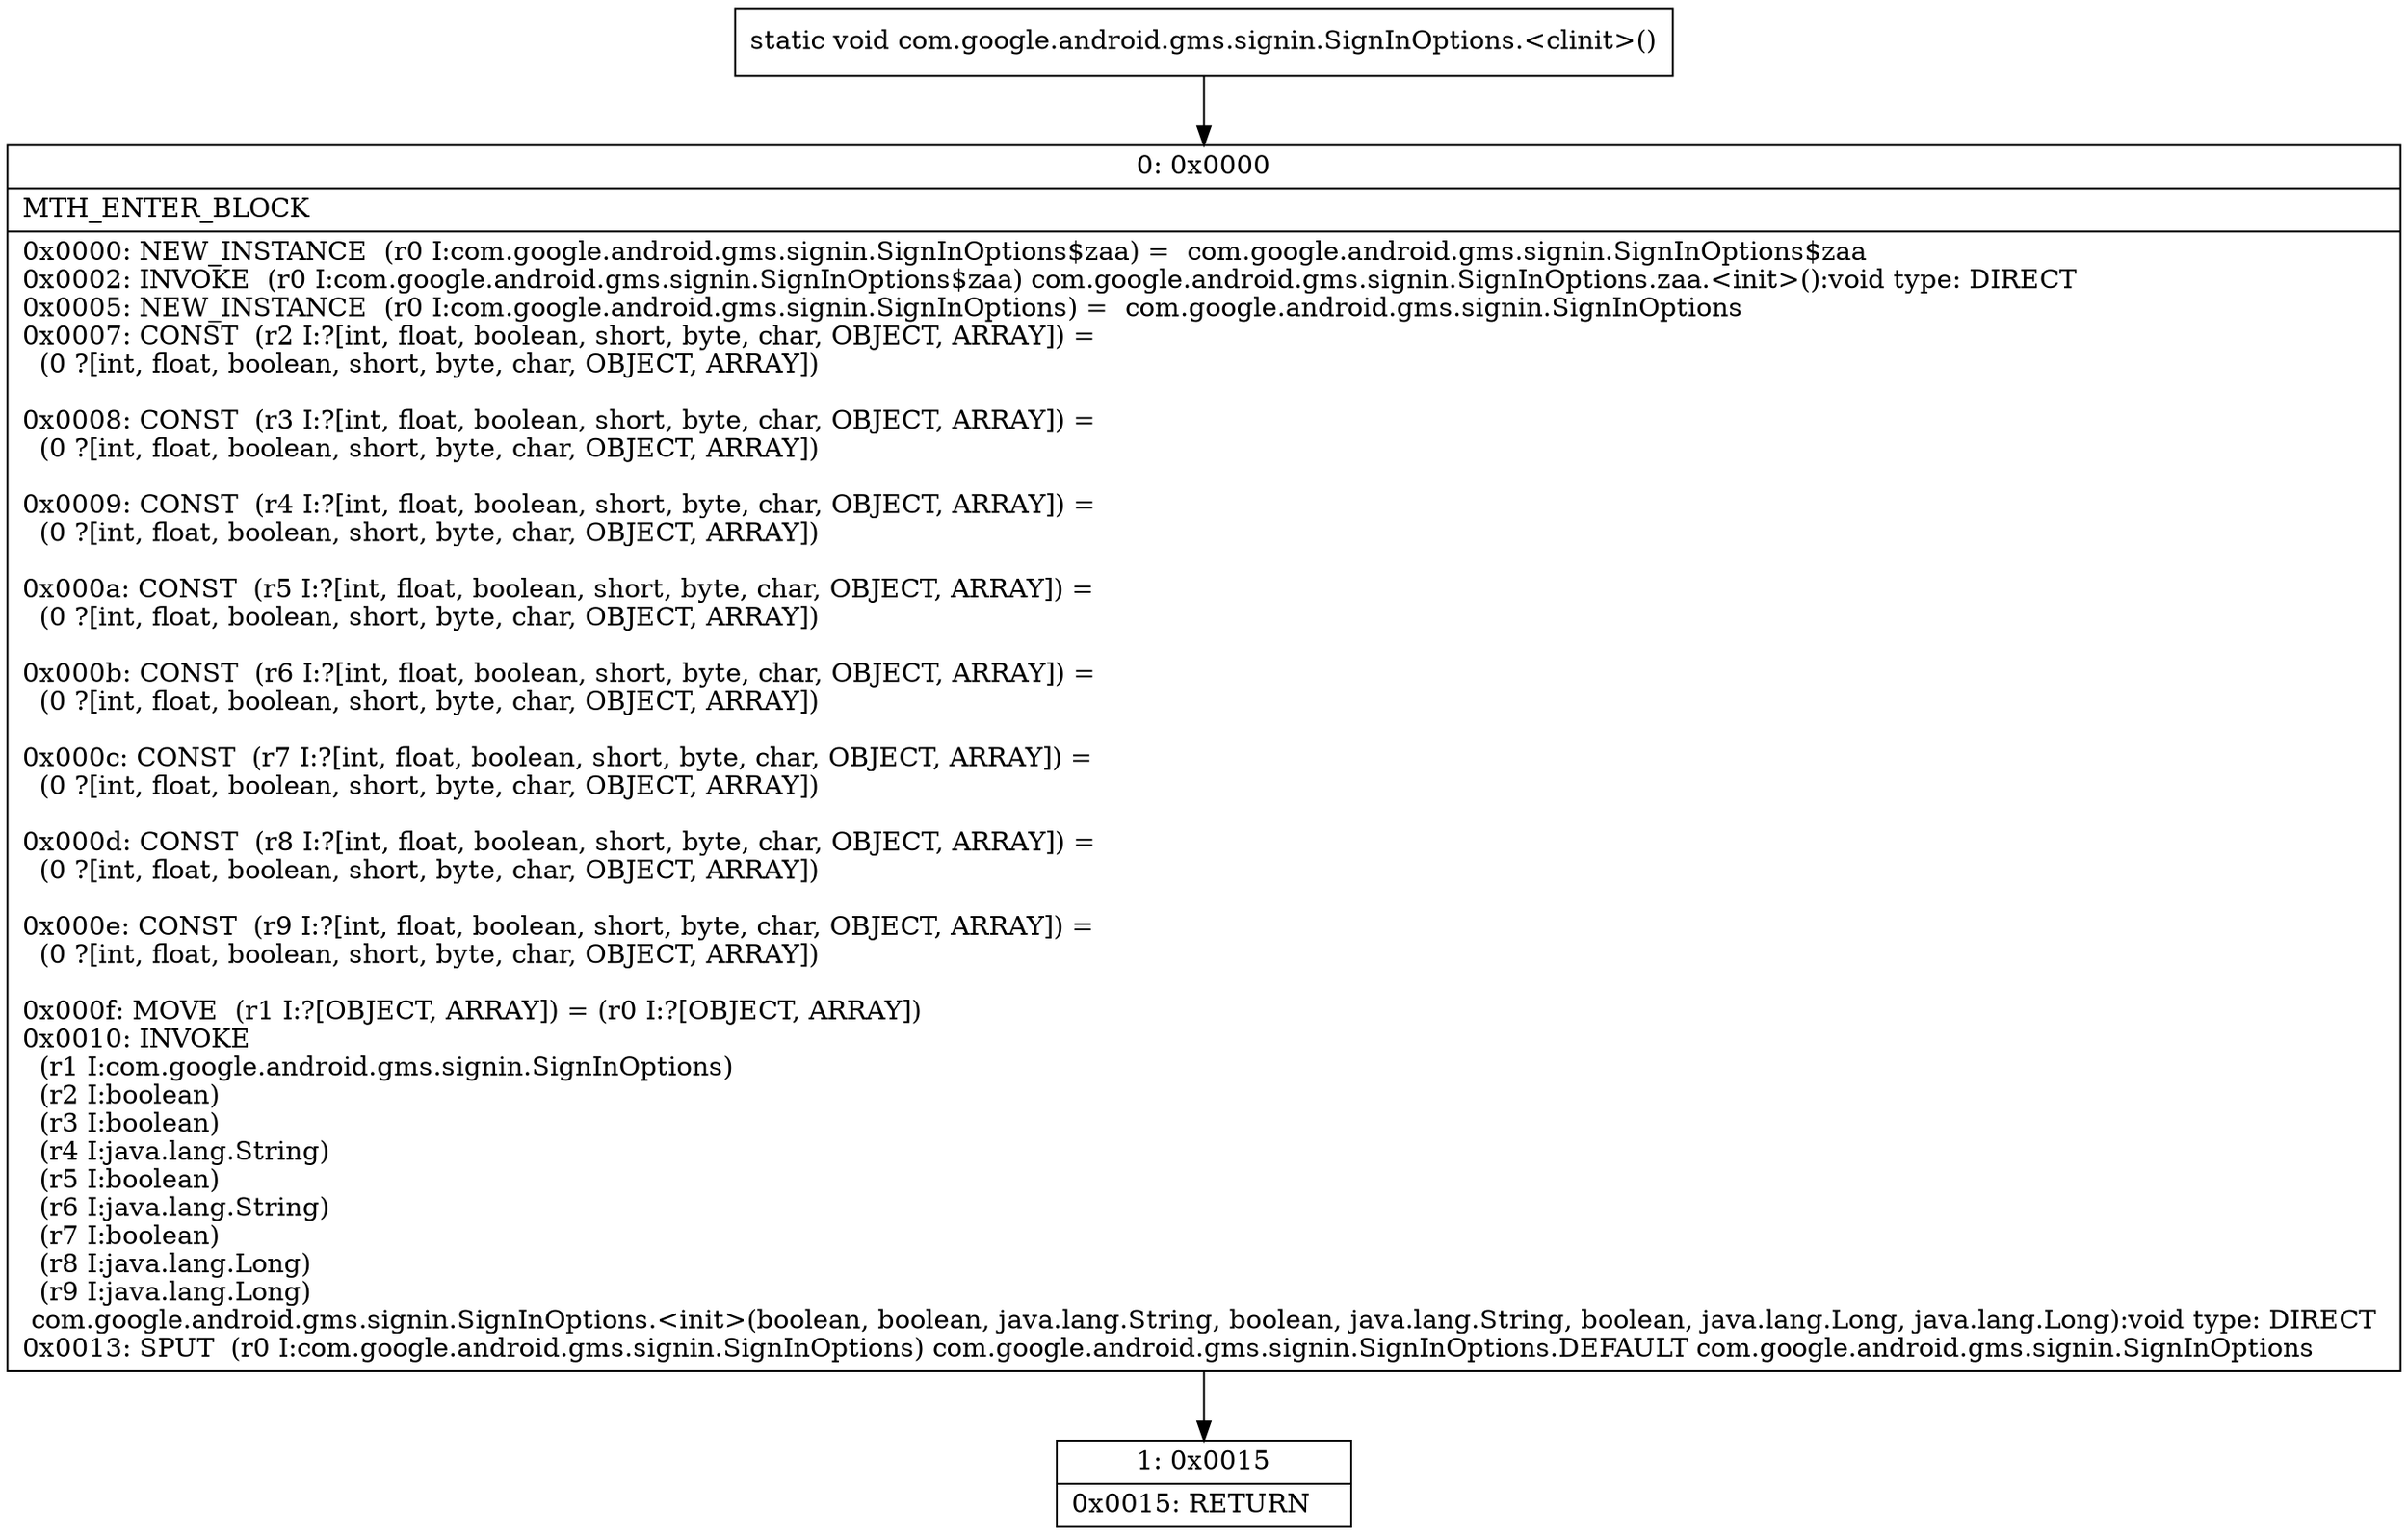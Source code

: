 digraph "CFG forcom.google.android.gms.signin.SignInOptions.\<clinit\>()V" {
Node_0 [shape=record,label="{0\:\ 0x0000|MTH_ENTER_BLOCK\l|0x0000: NEW_INSTANCE  (r0 I:com.google.android.gms.signin.SignInOptions$zaa) =  com.google.android.gms.signin.SignInOptions$zaa \l0x0002: INVOKE  (r0 I:com.google.android.gms.signin.SignInOptions$zaa) com.google.android.gms.signin.SignInOptions.zaa.\<init\>():void type: DIRECT \l0x0005: NEW_INSTANCE  (r0 I:com.google.android.gms.signin.SignInOptions) =  com.google.android.gms.signin.SignInOptions \l0x0007: CONST  (r2 I:?[int, float, boolean, short, byte, char, OBJECT, ARRAY]) = \l  (0 ?[int, float, boolean, short, byte, char, OBJECT, ARRAY])\l \l0x0008: CONST  (r3 I:?[int, float, boolean, short, byte, char, OBJECT, ARRAY]) = \l  (0 ?[int, float, boolean, short, byte, char, OBJECT, ARRAY])\l \l0x0009: CONST  (r4 I:?[int, float, boolean, short, byte, char, OBJECT, ARRAY]) = \l  (0 ?[int, float, boolean, short, byte, char, OBJECT, ARRAY])\l \l0x000a: CONST  (r5 I:?[int, float, boolean, short, byte, char, OBJECT, ARRAY]) = \l  (0 ?[int, float, boolean, short, byte, char, OBJECT, ARRAY])\l \l0x000b: CONST  (r6 I:?[int, float, boolean, short, byte, char, OBJECT, ARRAY]) = \l  (0 ?[int, float, boolean, short, byte, char, OBJECT, ARRAY])\l \l0x000c: CONST  (r7 I:?[int, float, boolean, short, byte, char, OBJECT, ARRAY]) = \l  (0 ?[int, float, boolean, short, byte, char, OBJECT, ARRAY])\l \l0x000d: CONST  (r8 I:?[int, float, boolean, short, byte, char, OBJECT, ARRAY]) = \l  (0 ?[int, float, boolean, short, byte, char, OBJECT, ARRAY])\l \l0x000e: CONST  (r9 I:?[int, float, boolean, short, byte, char, OBJECT, ARRAY]) = \l  (0 ?[int, float, boolean, short, byte, char, OBJECT, ARRAY])\l \l0x000f: MOVE  (r1 I:?[OBJECT, ARRAY]) = (r0 I:?[OBJECT, ARRAY]) \l0x0010: INVOKE  \l  (r1 I:com.google.android.gms.signin.SignInOptions)\l  (r2 I:boolean)\l  (r3 I:boolean)\l  (r4 I:java.lang.String)\l  (r5 I:boolean)\l  (r6 I:java.lang.String)\l  (r7 I:boolean)\l  (r8 I:java.lang.Long)\l  (r9 I:java.lang.Long)\l com.google.android.gms.signin.SignInOptions.\<init\>(boolean, boolean, java.lang.String, boolean, java.lang.String, boolean, java.lang.Long, java.lang.Long):void type: DIRECT \l0x0013: SPUT  (r0 I:com.google.android.gms.signin.SignInOptions) com.google.android.gms.signin.SignInOptions.DEFAULT com.google.android.gms.signin.SignInOptions \l}"];
Node_1 [shape=record,label="{1\:\ 0x0015|0x0015: RETURN   \l}"];
MethodNode[shape=record,label="{static void com.google.android.gms.signin.SignInOptions.\<clinit\>() }"];
MethodNode -> Node_0;
Node_0 -> Node_1;
}

